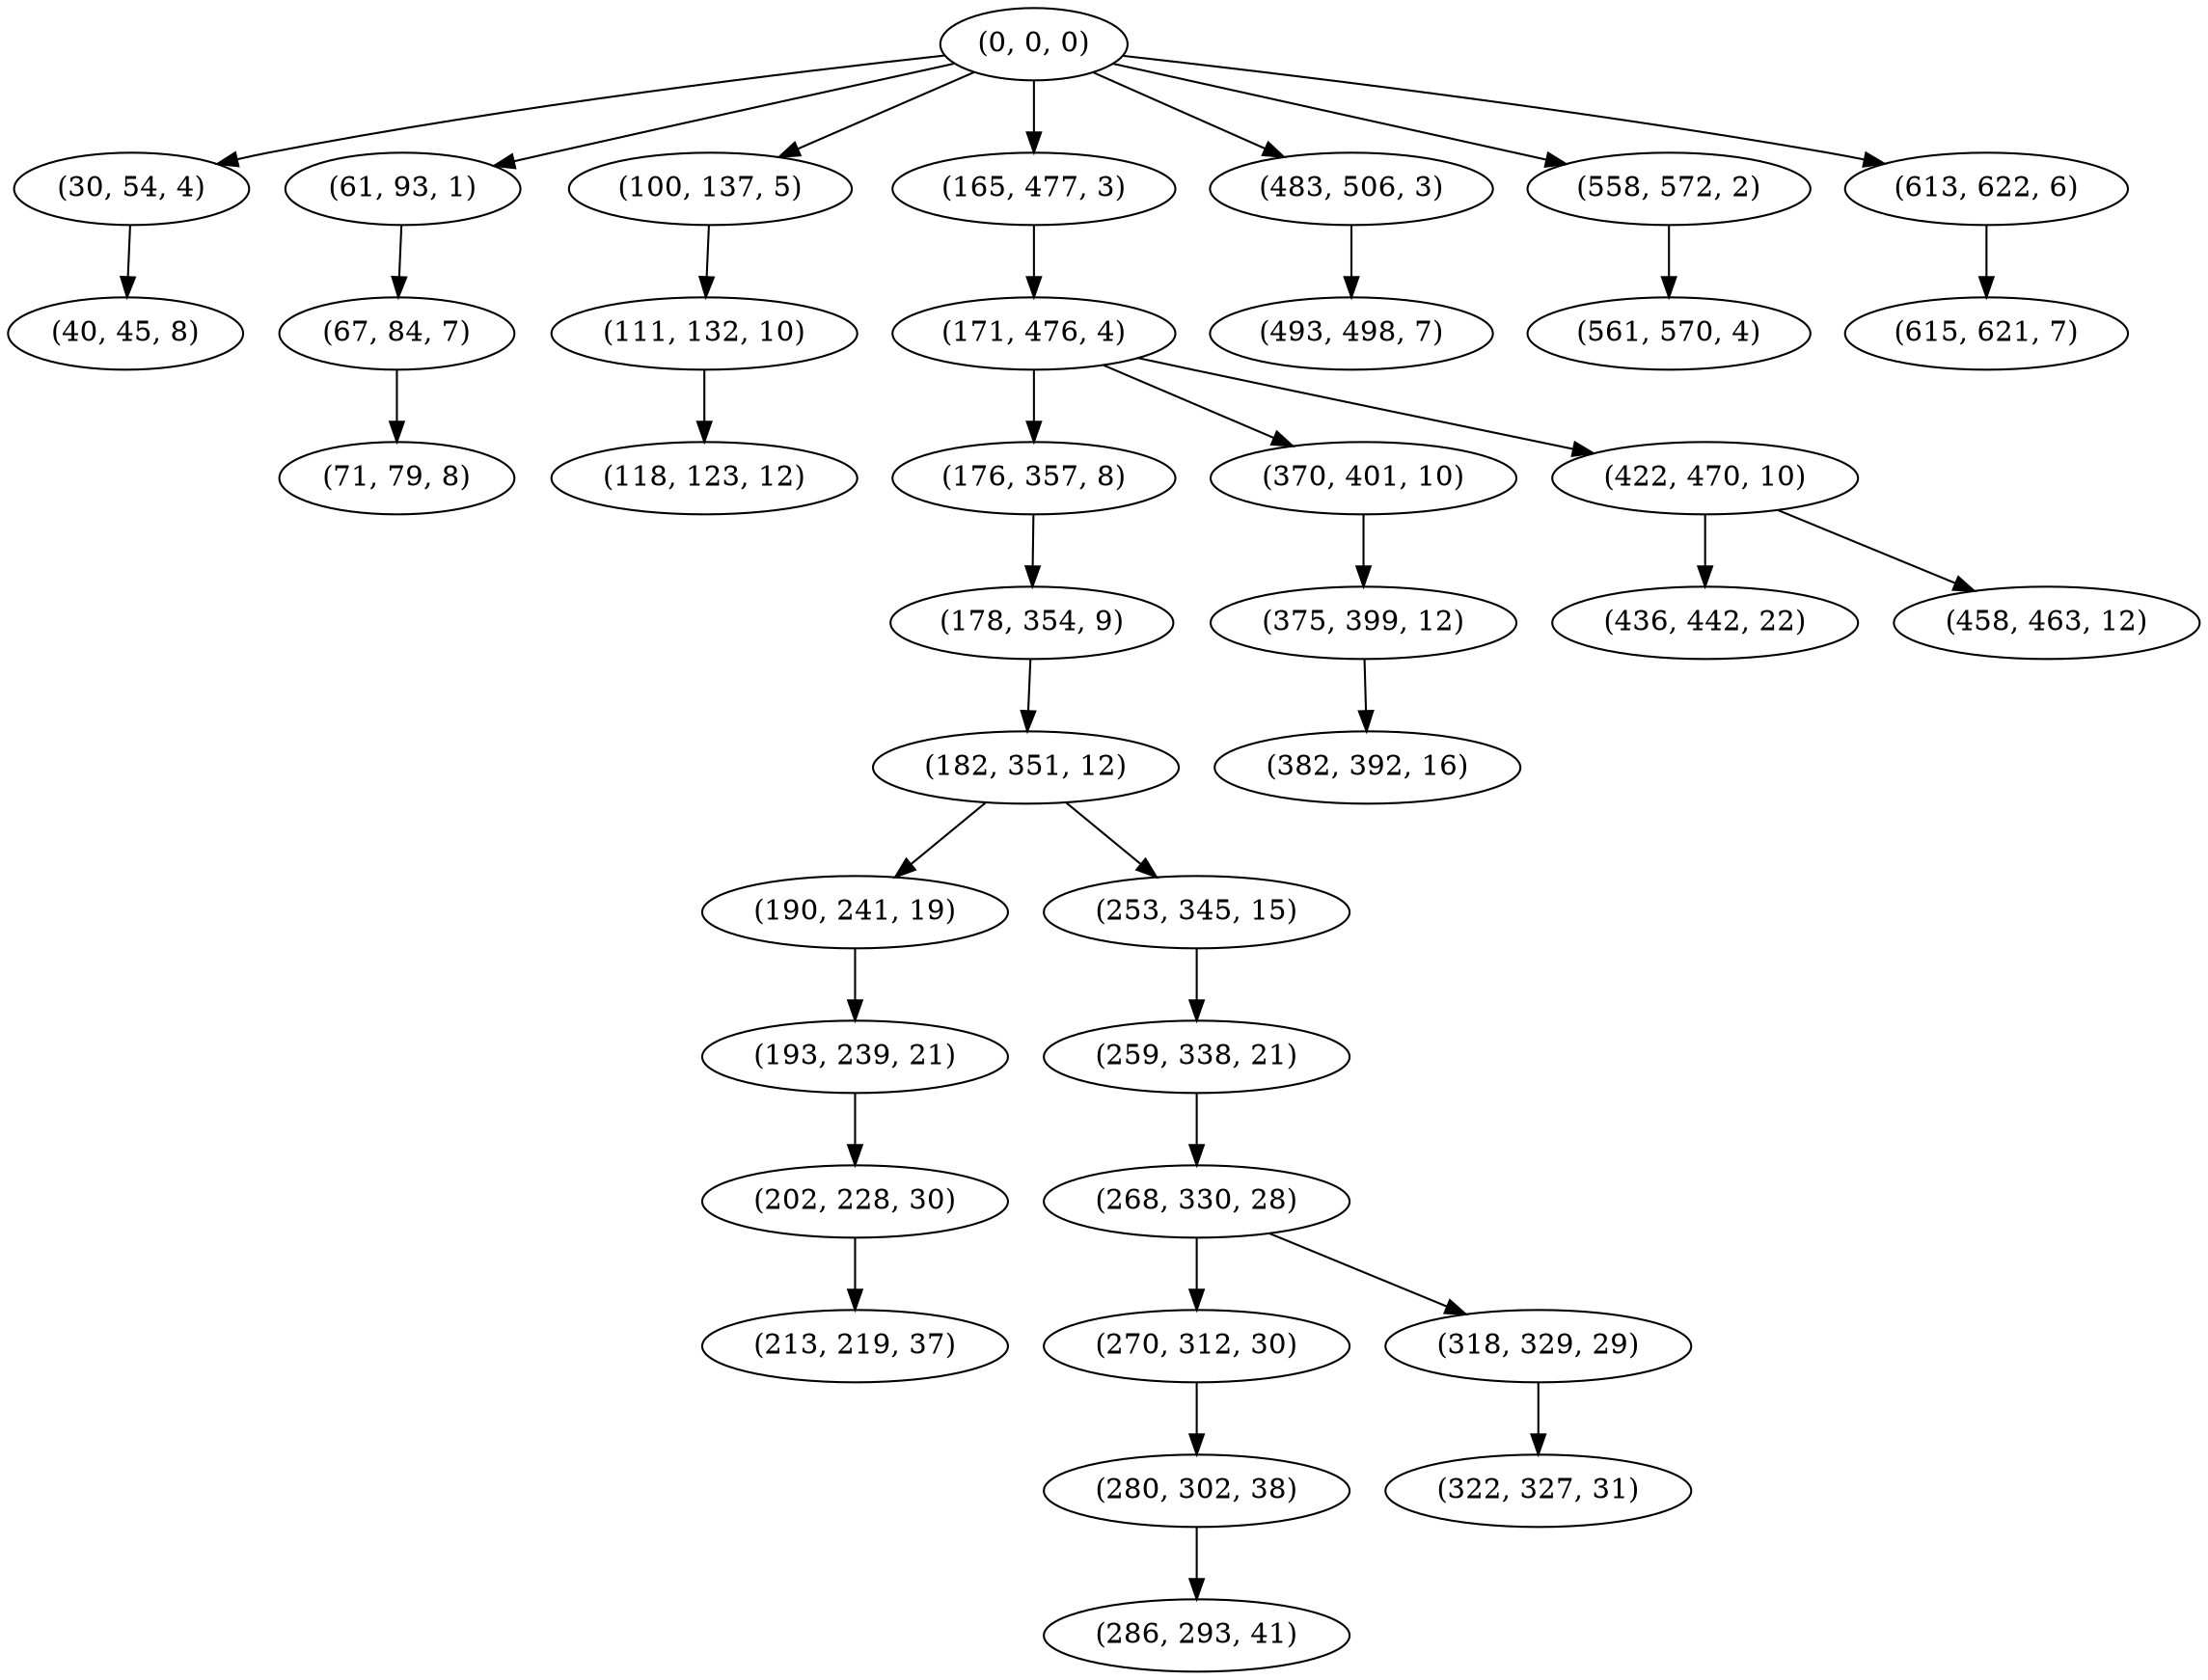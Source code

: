 digraph tree {
    "(0, 0, 0)";
    "(30, 54, 4)";
    "(40, 45, 8)";
    "(61, 93, 1)";
    "(67, 84, 7)";
    "(71, 79, 8)";
    "(100, 137, 5)";
    "(111, 132, 10)";
    "(118, 123, 12)";
    "(165, 477, 3)";
    "(171, 476, 4)";
    "(176, 357, 8)";
    "(178, 354, 9)";
    "(182, 351, 12)";
    "(190, 241, 19)";
    "(193, 239, 21)";
    "(202, 228, 30)";
    "(213, 219, 37)";
    "(253, 345, 15)";
    "(259, 338, 21)";
    "(268, 330, 28)";
    "(270, 312, 30)";
    "(280, 302, 38)";
    "(286, 293, 41)";
    "(318, 329, 29)";
    "(322, 327, 31)";
    "(370, 401, 10)";
    "(375, 399, 12)";
    "(382, 392, 16)";
    "(422, 470, 10)";
    "(436, 442, 22)";
    "(458, 463, 12)";
    "(483, 506, 3)";
    "(493, 498, 7)";
    "(558, 572, 2)";
    "(561, 570, 4)";
    "(613, 622, 6)";
    "(615, 621, 7)";
    "(0, 0, 0)" -> "(30, 54, 4)";
    "(0, 0, 0)" -> "(61, 93, 1)";
    "(0, 0, 0)" -> "(100, 137, 5)";
    "(0, 0, 0)" -> "(165, 477, 3)";
    "(0, 0, 0)" -> "(483, 506, 3)";
    "(0, 0, 0)" -> "(558, 572, 2)";
    "(0, 0, 0)" -> "(613, 622, 6)";
    "(30, 54, 4)" -> "(40, 45, 8)";
    "(61, 93, 1)" -> "(67, 84, 7)";
    "(67, 84, 7)" -> "(71, 79, 8)";
    "(100, 137, 5)" -> "(111, 132, 10)";
    "(111, 132, 10)" -> "(118, 123, 12)";
    "(165, 477, 3)" -> "(171, 476, 4)";
    "(171, 476, 4)" -> "(176, 357, 8)";
    "(171, 476, 4)" -> "(370, 401, 10)";
    "(171, 476, 4)" -> "(422, 470, 10)";
    "(176, 357, 8)" -> "(178, 354, 9)";
    "(178, 354, 9)" -> "(182, 351, 12)";
    "(182, 351, 12)" -> "(190, 241, 19)";
    "(182, 351, 12)" -> "(253, 345, 15)";
    "(190, 241, 19)" -> "(193, 239, 21)";
    "(193, 239, 21)" -> "(202, 228, 30)";
    "(202, 228, 30)" -> "(213, 219, 37)";
    "(253, 345, 15)" -> "(259, 338, 21)";
    "(259, 338, 21)" -> "(268, 330, 28)";
    "(268, 330, 28)" -> "(270, 312, 30)";
    "(268, 330, 28)" -> "(318, 329, 29)";
    "(270, 312, 30)" -> "(280, 302, 38)";
    "(280, 302, 38)" -> "(286, 293, 41)";
    "(318, 329, 29)" -> "(322, 327, 31)";
    "(370, 401, 10)" -> "(375, 399, 12)";
    "(375, 399, 12)" -> "(382, 392, 16)";
    "(422, 470, 10)" -> "(436, 442, 22)";
    "(422, 470, 10)" -> "(458, 463, 12)";
    "(483, 506, 3)" -> "(493, 498, 7)";
    "(558, 572, 2)" -> "(561, 570, 4)";
    "(613, 622, 6)" -> "(615, 621, 7)";
}
